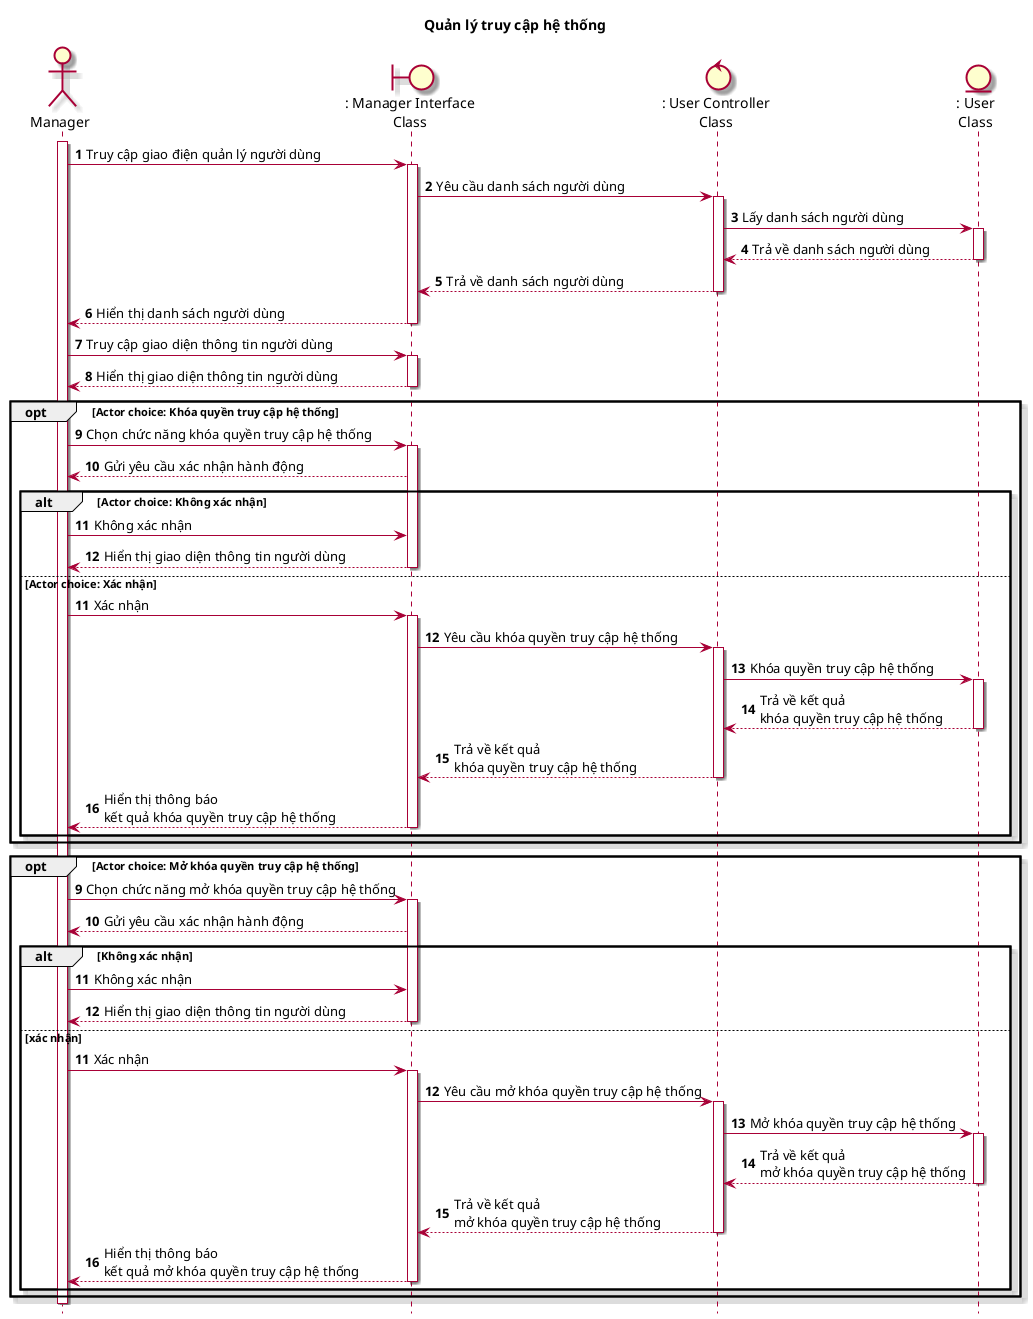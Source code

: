 @startuml SeqmanagerTruyCapHeThong

skin rose
hide footbox

title Quản lý truy cập hệ thống

actor "Manager" as manager
boundary ": Manager Interface\nClass" as managerInterface
control ": User Controller\nClass" as userController
entity ": User\nClass" as user

autonumber
manager++
manager -> managerInterface++ : Truy cập giao điện quản lý người dùng
managerInterface -> userController++ : Yêu cầu danh sách người dùng
userController -> user++ : Lấy danh sách người dùng
user --> userController-- : Trả về danh sách người dùng
userController --> managerInterface-- : Trả về danh sách người dùng
managerInterface --> manager-- : Hiển thị danh sách người dùng
manager -> managerInterface++ : Truy cập giao diện thông tin người dùng
managerInterface --> manager-- : Hiển thị giao diện thông tin người dùng

opt Actor choice: Khóa quyền truy cập hệ thống
    manager -> managerInterface++ : Chọn chức năng khóa quyền truy cập hệ thống
    managerInterface --> manager : Gửi yêu cầu xác nhận hành động
    alt Actor choice: Không xác nhận
        manager -> managerInterface : Không xác nhận
        managerInterface --> manager-- : Hiển thị giao diện thông tin người dùng
    else Actor choice: Xác nhận
        autonumber 11
        manager -> managerInterface++ : Xác nhận
        managerInterface -> userController++ : Yêu cầu khóa quyền truy cập hệ thống
        userController -> user++ : Khóa quyền truy cập hệ thống
        user --> userController-- : Trả về kết quả\nkhóa quyền truy cập hệ thống
        userController --> managerInterface-- : Trả về kết quả\nkhóa quyền truy cập hệ thống
        managerInterface --> manager-- : Hiển thị thông báo\nkết quả khóa quyền truy cập hệ thống
    end
end

opt Actor choice: Mở khóa quyền truy cập hệ thống
    autonumber 9
    manager -> managerInterface++ : Chọn chức năng mở khóa quyền truy cập hệ thống
    managerInterface --> manager : Gửi yêu cầu xác nhận hành động
    alt Không xác nhận
        manager -> managerInterface : Không xác nhận
        managerInterface --> manager-- : Hiển thị giao diện thông tin người dùng
    else xác nhận
        autonumber 11
        manager -> managerInterface++ : Xác nhận
        managerInterface -> userController++ : Yêu cầu mở khóa quyền truy cập hệ thống
        userController -> user++ : Mở khóa quyền truy cập hệ thống
        user --> userController-- : Trả về kết quả\nmở khóa quyền truy cập hệ thống
        userController --> managerInterface-- : Trả về kết quả\nmở khóa quyền truy cập hệ thống
        managerInterface --> manager-- : Hiển thị thông báo\nkết quả mở khóa quyền truy cập hệ thống
    end
end

manager--

@enduml
